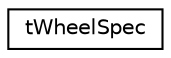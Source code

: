 digraph "Graphical Class Hierarchy"
{
  edge [fontname="Helvetica",fontsize="10",labelfontname="Helvetica",labelfontsize="10"];
  node [fontname="Helvetica",fontsize="10",shape=record];
  rankdir="LR";
  Node1 [label="tWheelSpec",height=0.2,width=0.4,color="black", fillcolor="white", style="filled",URL="$structt_wheel_spec.html",tooltip="Wheels Specifications. "];
}
